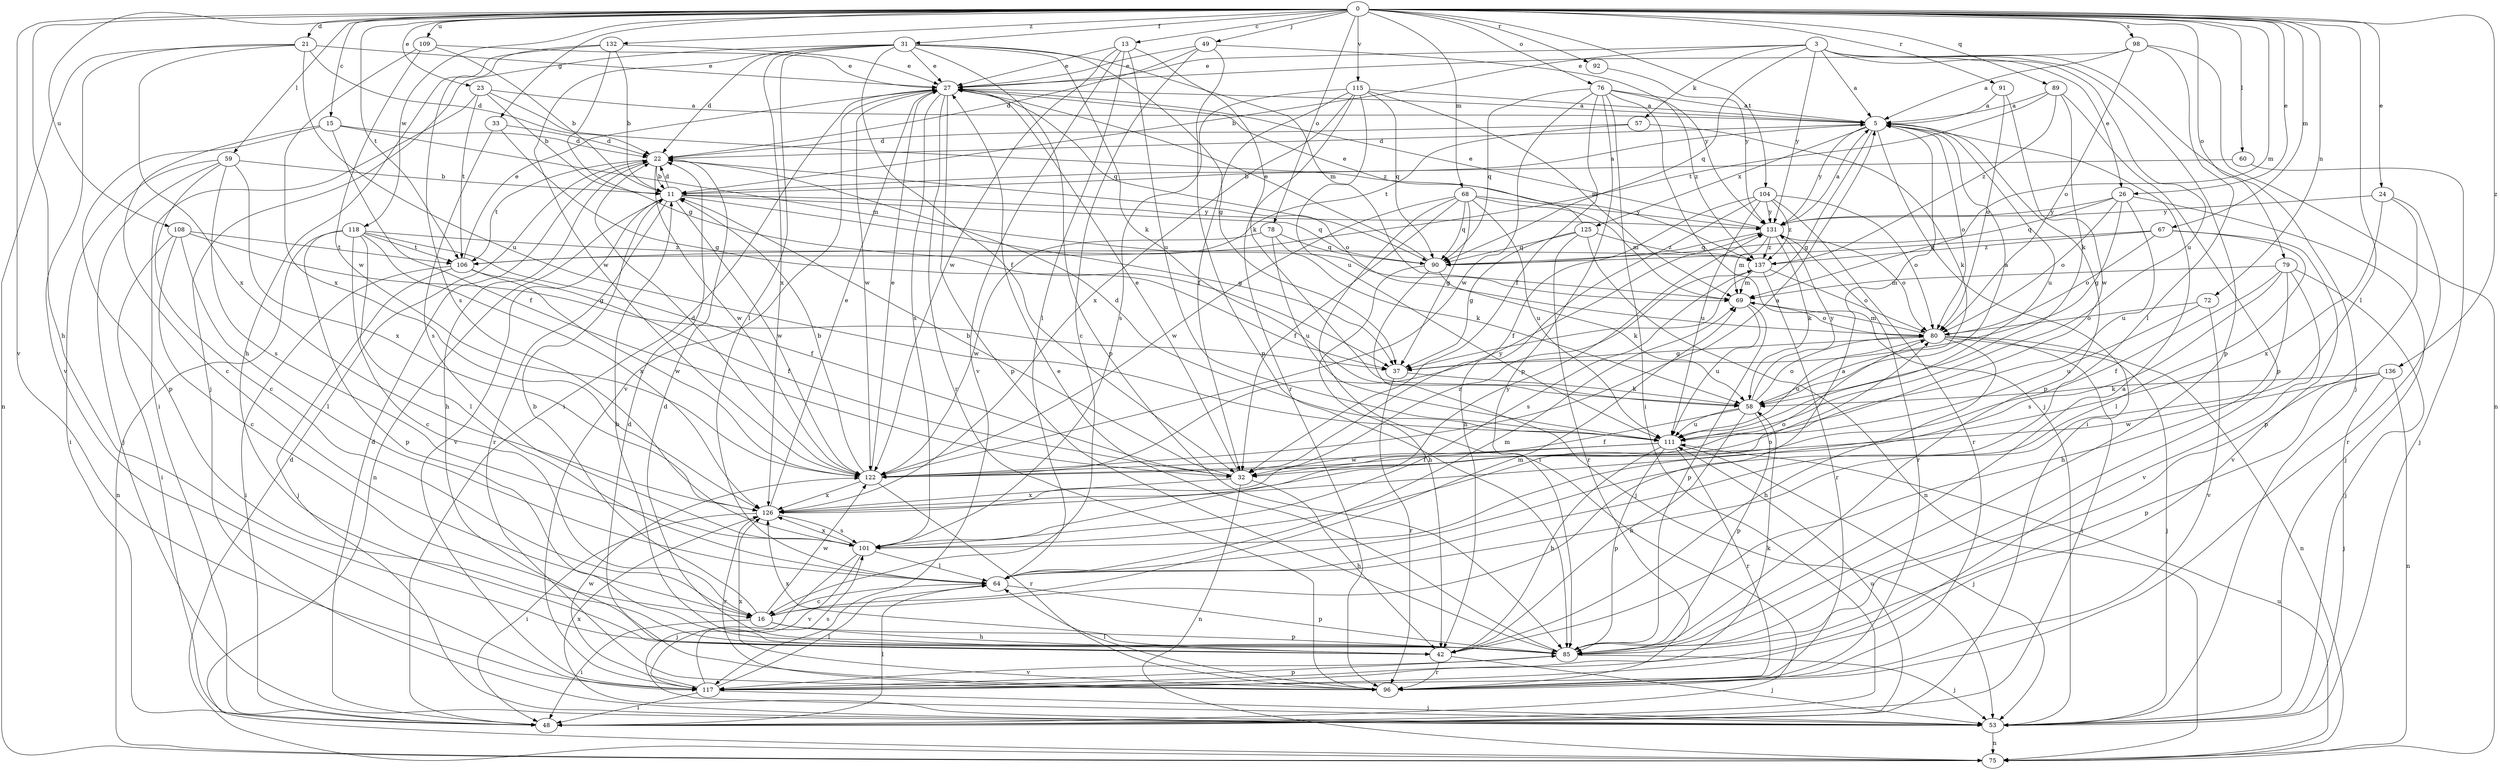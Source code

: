 strict digraph  {
0;
3;
5;
11;
13;
15;
16;
21;
22;
23;
24;
26;
27;
31;
32;
33;
37;
42;
48;
49;
53;
57;
58;
59;
60;
64;
67;
68;
69;
72;
75;
76;
78;
79;
80;
85;
89;
90;
91;
92;
96;
98;
101;
104;
106;
108;
109;
111;
115;
117;
118;
122;
125;
126;
131;
132;
136;
137;
0 -> 13  [label=c];
0 -> 15  [label=c];
0 -> 21  [label=d];
0 -> 23  [label=e];
0 -> 24  [label=e];
0 -> 26  [label=e];
0 -> 31  [label=f];
0 -> 33  [label=g];
0 -> 42  [label=h];
0 -> 49  [label=j];
0 -> 59  [label=l];
0 -> 60  [label=l];
0 -> 64  [label=l];
0 -> 67  [label=m];
0 -> 68  [label=m];
0 -> 69  [label=m];
0 -> 72  [label=n];
0 -> 76  [label=o];
0 -> 78  [label=o];
0 -> 79  [label=o];
0 -> 89  [label=q];
0 -> 91  [label=r];
0 -> 92  [label=r];
0 -> 98  [label=s];
0 -> 104  [label=t];
0 -> 106  [label=t];
0 -> 108  [label=u];
0 -> 109  [label=u];
0 -> 115  [label=v];
0 -> 117  [label=v];
0 -> 118  [label=w];
0 -> 132  [label=z];
0 -> 136  [label=z];
3 -> 5  [label=a];
3 -> 11  [label=b];
3 -> 26  [label=e];
3 -> 27  [label=e];
3 -> 53  [label=j];
3 -> 57  [label=k];
3 -> 85  [label=p];
3 -> 90  [label=q];
3 -> 111  [label=u];
3 -> 131  [label=y];
5 -> 22  [label=d];
5 -> 37  [label=g];
5 -> 48  [label=i];
5 -> 80  [label=o];
5 -> 85  [label=p];
5 -> 111  [label=u];
5 -> 125  [label=x];
5 -> 131  [label=y];
11 -> 5  [label=a];
11 -> 22  [label=d];
11 -> 37  [label=g];
11 -> 75  [label=n];
11 -> 90  [label=q];
11 -> 96  [label=r];
11 -> 117  [label=v];
11 -> 122  [label=w];
11 -> 131  [label=y];
13 -> 27  [label=e];
13 -> 58  [label=k];
13 -> 64  [label=l];
13 -> 111  [label=u];
13 -> 117  [label=v];
13 -> 122  [label=w];
15 -> 16  [label=c];
15 -> 22  [label=d];
15 -> 32  [label=f];
15 -> 69  [label=m];
15 -> 85  [label=p];
16 -> 5  [label=a];
16 -> 11  [label=b];
16 -> 42  [label=h];
16 -> 48  [label=i];
16 -> 69  [label=m];
16 -> 85  [label=p];
16 -> 122  [label=w];
21 -> 22  [label=d];
21 -> 27  [label=e];
21 -> 75  [label=n];
21 -> 111  [label=u];
21 -> 117  [label=v];
21 -> 126  [label=x];
22 -> 11  [label=b];
22 -> 42  [label=h];
22 -> 80  [label=o];
22 -> 106  [label=t];
22 -> 122  [label=w];
23 -> 5  [label=a];
23 -> 11  [label=b];
23 -> 48  [label=i];
23 -> 106  [label=t];
23 -> 137  [label=z];
24 -> 85  [label=p];
24 -> 96  [label=r];
24 -> 126  [label=x];
24 -> 131  [label=y];
26 -> 37  [label=g];
26 -> 53  [label=j];
26 -> 80  [label=o];
26 -> 90  [label=q];
26 -> 111  [label=u];
26 -> 131  [label=y];
27 -> 5  [label=a];
27 -> 48  [label=i];
27 -> 85  [label=p];
27 -> 90  [label=q];
27 -> 96  [label=r];
27 -> 101  [label=s];
27 -> 117  [label=v];
27 -> 122  [label=w];
31 -> 22  [label=d];
31 -> 27  [label=e];
31 -> 32  [label=f];
31 -> 37  [label=g];
31 -> 53  [label=j];
31 -> 58  [label=k];
31 -> 64  [label=l];
31 -> 69  [label=m];
31 -> 85  [label=p];
31 -> 122  [label=w];
31 -> 126  [label=x];
32 -> 11  [label=b];
32 -> 27  [label=e];
32 -> 42  [label=h];
32 -> 75  [label=n];
32 -> 126  [label=x];
33 -> 22  [label=d];
33 -> 37  [label=g];
33 -> 101  [label=s];
37 -> 58  [label=k];
37 -> 96  [label=r];
42 -> 53  [label=j];
42 -> 96  [label=r];
42 -> 126  [label=x];
48 -> 22  [label=d];
48 -> 64  [label=l];
48 -> 111  [label=u];
49 -> 16  [label=c];
49 -> 22  [label=d];
49 -> 27  [label=e];
49 -> 85  [label=p];
49 -> 131  [label=y];
53 -> 75  [label=n];
53 -> 126  [label=x];
57 -> 22  [label=d];
57 -> 58  [label=k];
57 -> 106  [label=t];
58 -> 5  [label=a];
58 -> 32  [label=f];
58 -> 42  [label=h];
58 -> 80  [label=o];
58 -> 85  [label=p];
58 -> 111  [label=u];
58 -> 131  [label=y];
59 -> 11  [label=b];
59 -> 16  [label=c];
59 -> 48  [label=i];
59 -> 53  [label=j];
59 -> 101  [label=s];
59 -> 126  [label=x];
60 -> 11  [label=b];
60 -> 53  [label=j];
64 -> 16  [label=c];
64 -> 69  [label=m];
64 -> 85  [label=p];
67 -> 64  [label=l];
67 -> 80  [label=o];
67 -> 90  [label=q];
67 -> 117  [label=v];
67 -> 137  [label=z];
68 -> 32  [label=f];
68 -> 37  [label=g];
68 -> 48  [label=i];
68 -> 69  [label=m];
68 -> 90  [label=q];
68 -> 111  [label=u];
68 -> 122  [label=w];
68 -> 131  [label=y];
69 -> 80  [label=o];
69 -> 85  [label=p];
69 -> 111  [label=u];
72 -> 80  [label=o];
72 -> 111  [label=u];
72 -> 117  [label=v];
75 -> 22  [label=d];
75 -> 111  [label=u];
76 -> 5  [label=a];
76 -> 32  [label=f];
76 -> 48  [label=i];
76 -> 53  [label=j];
76 -> 85  [label=p];
76 -> 90  [label=q];
76 -> 122  [label=w];
76 -> 137  [label=z];
78 -> 58  [label=k];
78 -> 90  [label=q];
78 -> 111  [label=u];
78 -> 122  [label=w];
79 -> 32  [label=f];
79 -> 42  [label=h];
79 -> 53  [label=j];
79 -> 69  [label=m];
79 -> 101  [label=s];
79 -> 117  [label=v];
80 -> 37  [label=g];
80 -> 42  [label=h];
80 -> 48  [label=i];
80 -> 53  [label=j];
80 -> 69  [label=m];
80 -> 75  [label=n];
80 -> 111  [label=u];
85 -> 5  [label=a];
85 -> 11  [label=b];
85 -> 22  [label=d];
85 -> 27  [label=e];
85 -> 53  [label=j];
85 -> 117  [label=v];
89 -> 5  [label=a];
89 -> 58  [label=k];
89 -> 85  [label=p];
89 -> 106  [label=t];
89 -> 137  [label=z];
90 -> 27  [label=e];
90 -> 42  [label=h];
90 -> 53  [label=j];
90 -> 58  [label=k];
91 -> 5  [label=a];
91 -> 80  [label=o];
91 -> 122  [label=w];
92 -> 131  [label=y];
96 -> 22  [label=d];
96 -> 64  [label=l];
96 -> 126  [label=x];
98 -> 5  [label=a];
98 -> 27  [label=e];
98 -> 64  [label=l];
98 -> 75  [label=n];
98 -> 80  [label=o];
101 -> 53  [label=j];
101 -> 64  [label=l];
101 -> 80  [label=o];
101 -> 117  [label=v];
101 -> 126  [label=x];
101 -> 131  [label=y];
104 -> 32  [label=f];
104 -> 42  [label=h];
104 -> 80  [label=o];
104 -> 96  [label=r];
104 -> 111  [label=u];
104 -> 131  [label=y];
104 -> 137  [label=z];
106 -> 27  [label=e];
106 -> 32  [label=f];
106 -> 48  [label=i];
106 -> 53  [label=j];
106 -> 122  [label=w];
108 -> 16  [label=c];
108 -> 37  [label=g];
108 -> 48  [label=i];
108 -> 64  [label=l];
108 -> 106  [label=t];
109 -> 11  [label=b];
109 -> 27  [label=e];
109 -> 122  [label=w];
109 -> 126  [label=x];
111 -> 22  [label=d];
111 -> 32  [label=f];
111 -> 42  [label=h];
111 -> 53  [label=j];
111 -> 85  [label=p];
111 -> 96  [label=r];
111 -> 122  [label=w];
115 -> 5  [label=a];
115 -> 32  [label=f];
115 -> 69  [label=m];
115 -> 90  [label=q];
115 -> 96  [label=r];
115 -> 101  [label=s];
115 -> 111  [label=u];
115 -> 126  [label=x];
117 -> 48  [label=i];
117 -> 53  [label=j];
117 -> 58  [label=k];
117 -> 64  [label=l];
117 -> 85  [label=p];
117 -> 101  [label=s];
117 -> 122  [label=w];
118 -> 16  [label=c];
118 -> 32  [label=f];
118 -> 64  [label=l];
118 -> 75  [label=n];
118 -> 85  [label=p];
118 -> 106  [label=t];
118 -> 126  [label=x];
118 -> 137  [label=z];
122 -> 5  [label=a];
122 -> 11  [label=b];
122 -> 22  [label=d];
122 -> 27  [label=e];
122 -> 96  [label=r];
122 -> 126  [label=x];
122 -> 131  [label=y];
125 -> 27  [label=e];
125 -> 37  [label=g];
125 -> 75  [label=n];
125 -> 90  [label=q];
125 -> 96  [label=r];
125 -> 137  [label=z];
126 -> 27  [label=e];
126 -> 48  [label=i];
126 -> 80  [label=o];
126 -> 96  [label=r];
126 -> 101  [label=s];
126 -> 137  [label=z];
131 -> 5  [label=a];
131 -> 27  [label=e];
131 -> 58  [label=k];
131 -> 69  [label=m];
131 -> 80  [label=o];
131 -> 90  [label=q];
131 -> 96  [label=r];
131 -> 137  [label=z];
132 -> 11  [label=b];
132 -> 27  [label=e];
132 -> 37  [label=g];
132 -> 42  [label=h];
132 -> 101  [label=s];
136 -> 53  [label=j];
136 -> 58  [label=k];
136 -> 75  [label=n];
136 -> 85  [label=p];
136 -> 122  [label=w];
137 -> 69  [label=m];
137 -> 80  [label=o];
137 -> 96  [label=r];
137 -> 101  [label=s];
}

